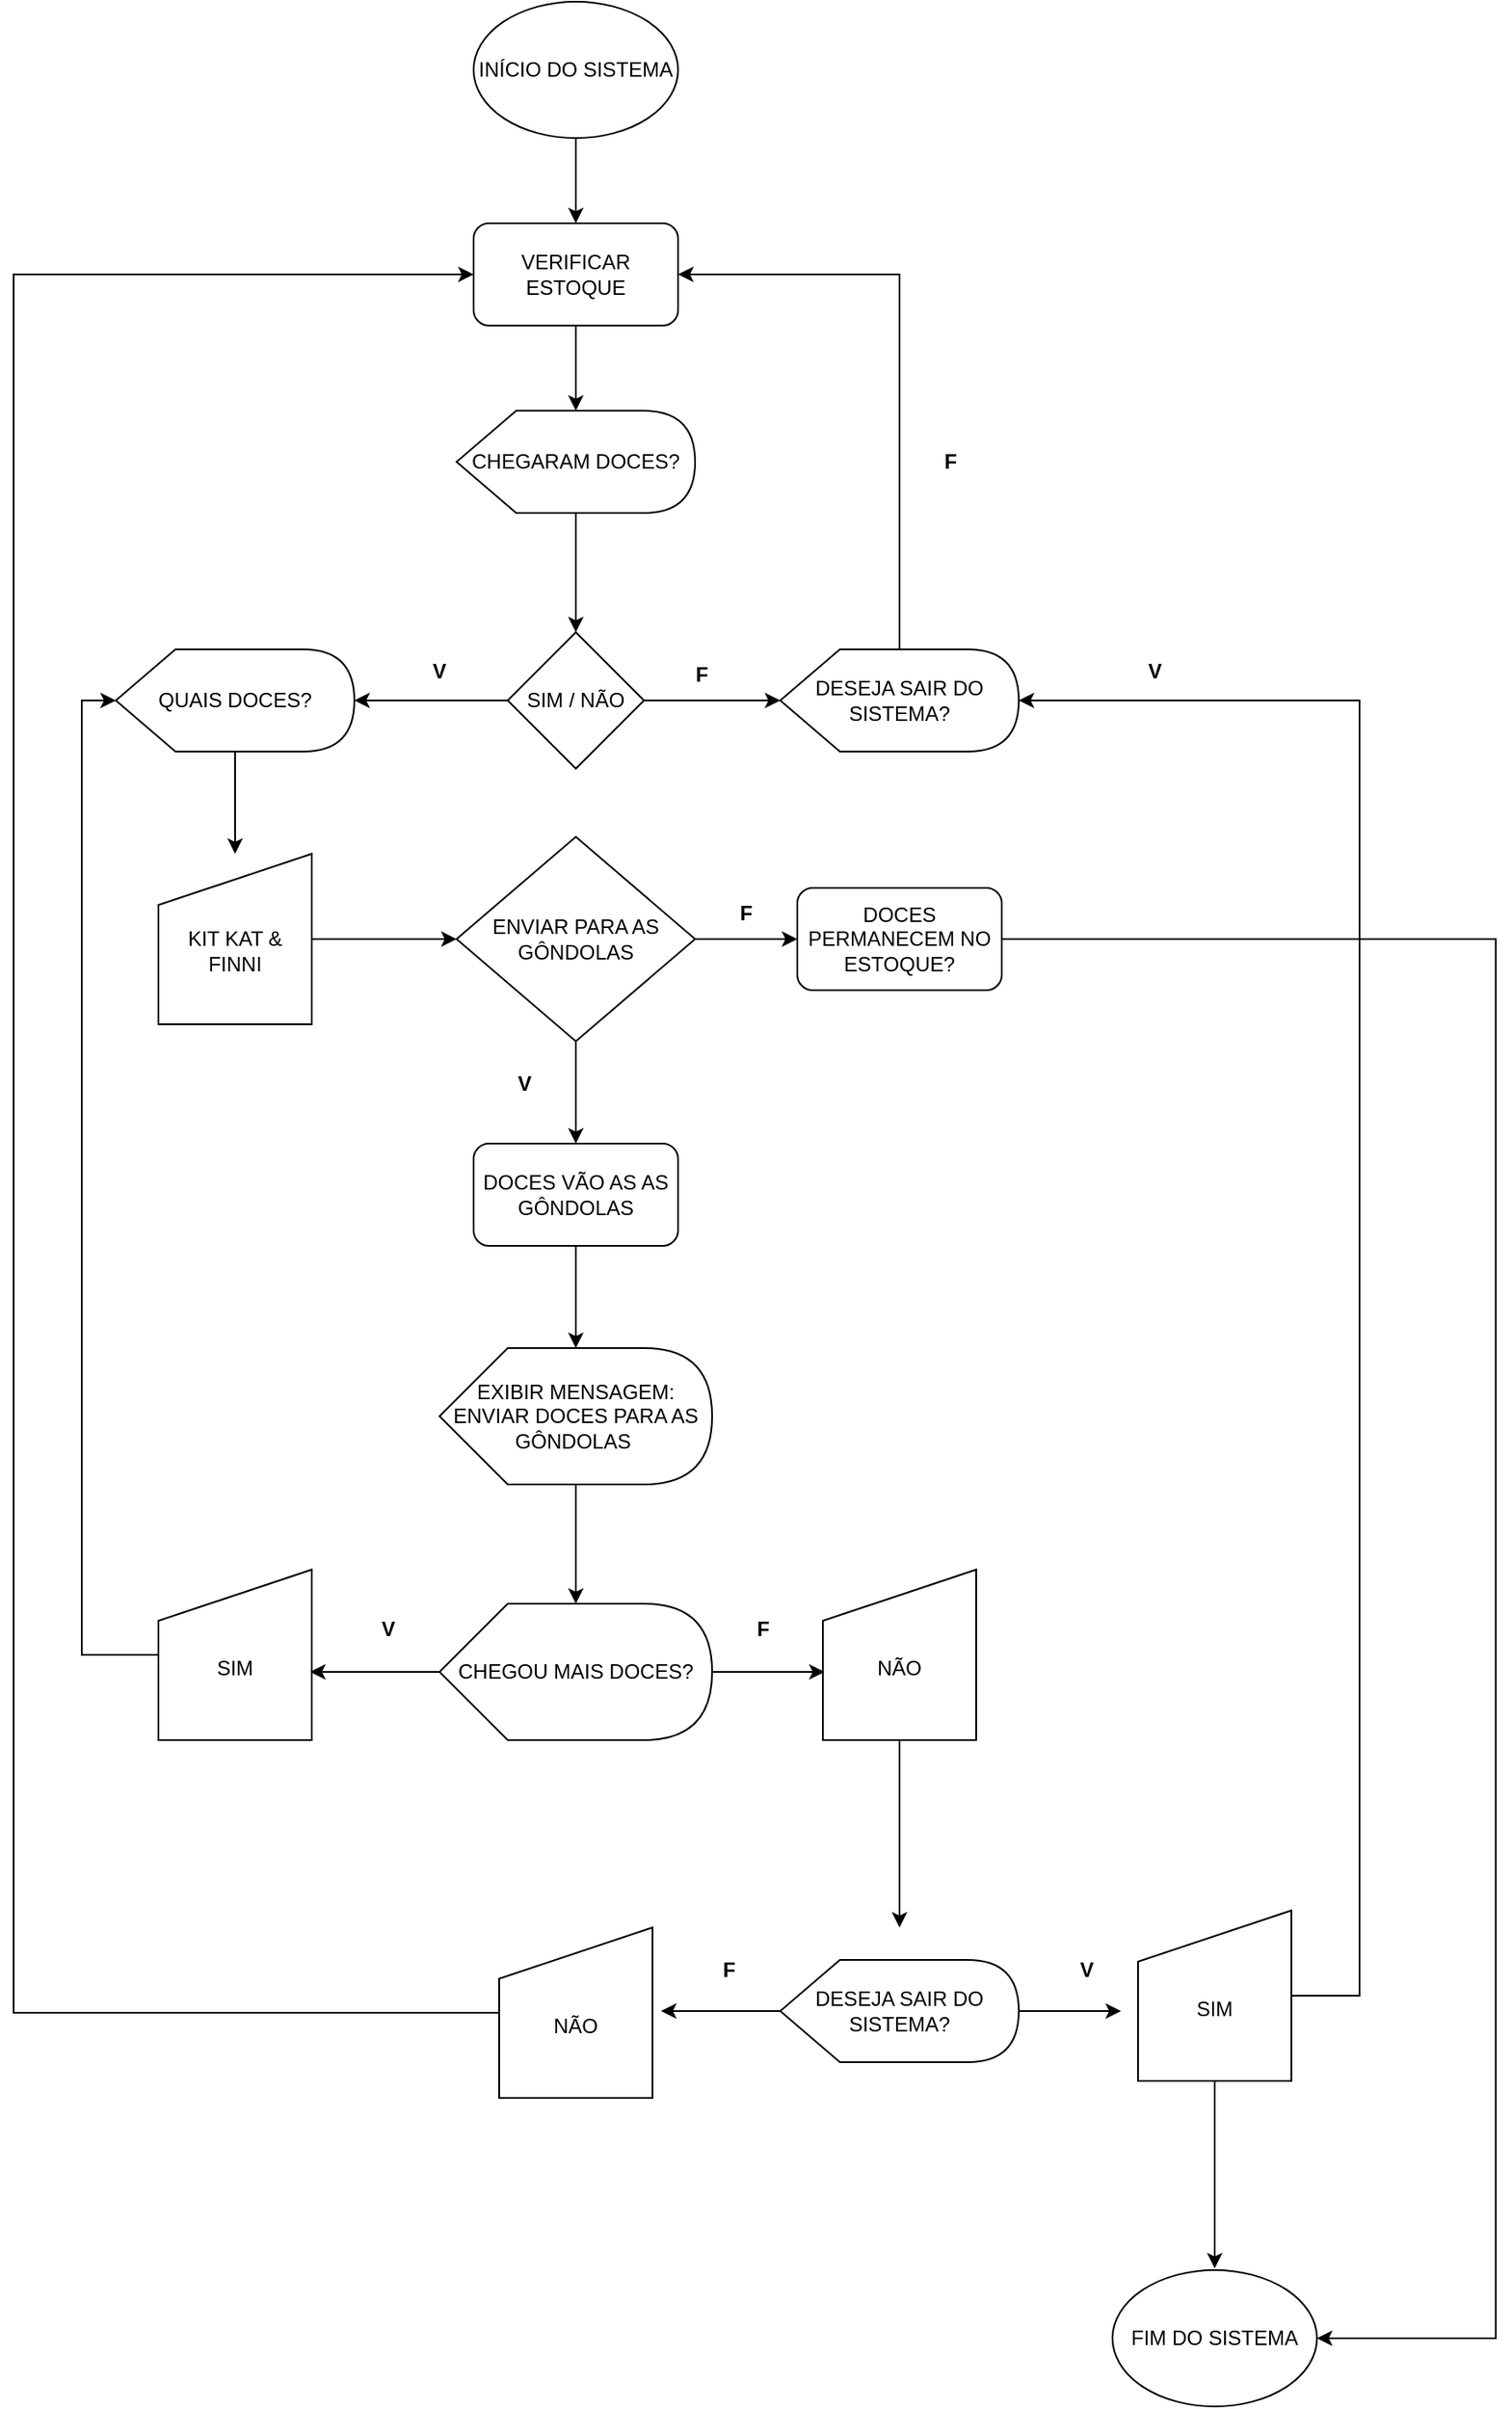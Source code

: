 <mxfile version="28.1.0">
  <diagram name="Página-1" id="3OfPqJIX-9LVP7vlLTPK">
    <mxGraphModel dx="769" dy="946" grid="1" gridSize="10" guides="1" tooltips="1" connect="1" arrows="1" fold="1" page="1" pageScale="1" pageWidth="827" pageHeight="1169" math="0" shadow="0">
      <root>
        <mxCell id="0" />
        <mxCell id="1" parent="0" />
        <mxCell id="2ofr8OPa2scB_WNjrzIG-9" style="edgeStyle=orthogonalEdgeStyle;rounded=0;orthogonalLoop=1;jettySize=auto;html=1;" edge="1" parent="1" source="VZDR_WL7-q72iKFW7tpt-1" target="2ofr8OPa2scB_WNjrzIG-8">
          <mxGeometry relative="1" as="geometry" />
        </mxCell>
        <mxCell id="VZDR_WL7-q72iKFW7tpt-1" value="INÍCIO DO SISTEMA" style="ellipse;whiteSpace=wrap;html=1;" parent="1" vertex="1">
          <mxGeometry x="310" y="20" width="120" height="80" as="geometry" />
        </mxCell>
        <mxCell id="2ofr8OPa2scB_WNjrzIG-12" style="edgeStyle=orthogonalEdgeStyle;rounded=0;orthogonalLoop=1;jettySize=auto;html=1;entryX=0.5;entryY=0;entryDx=0;entryDy=0;" edge="1" parent="1" source="2ofr8OPa2scB_WNjrzIG-1" target="2ofr8OPa2scB_WNjrzIG-11">
          <mxGeometry relative="1" as="geometry" />
        </mxCell>
        <mxCell id="2ofr8OPa2scB_WNjrzIG-1" value="CHEGARAM DOCES?" style="shape=display;whiteSpace=wrap;html=1;" vertex="1" parent="1">
          <mxGeometry x="300" y="260" width="140" height="60" as="geometry" />
        </mxCell>
        <mxCell id="2ofr8OPa2scB_WNjrzIG-24" style="edgeStyle=orthogonalEdgeStyle;rounded=0;orthogonalLoop=1;jettySize=auto;html=1;entryX=0;entryY=0.5;entryDx=0;entryDy=0;" edge="1" parent="1" source="2ofr8OPa2scB_WNjrzIG-4" target="2ofr8OPa2scB_WNjrzIG-23">
          <mxGeometry relative="1" as="geometry" />
        </mxCell>
        <mxCell id="2ofr8OPa2scB_WNjrzIG-4" value="&lt;div&gt;&lt;br&gt;&lt;/div&gt;KIT KAT &amp;amp; FINNI" style="shape=manualInput;whiteSpace=wrap;html=1;" vertex="1" parent="1">
          <mxGeometry x="125" y="520" width="90" height="100" as="geometry" />
        </mxCell>
        <mxCell id="2ofr8OPa2scB_WNjrzIG-10" style="edgeStyle=orthogonalEdgeStyle;rounded=0;orthogonalLoop=1;jettySize=auto;html=1;" edge="1" parent="1" source="2ofr8OPa2scB_WNjrzIG-8" target="2ofr8OPa2scB_WNjrzIG-1">
          <mxGeometry relative="1" as="geometry" />
        </mxCell>
        <mxCell id="2ofr8OPa2scB_WNjrzIG-8" value="VERIFICAR ESTOQUE" style="rounded=1;whiteSpace=wrap;html=1;" vertex="1" parent="1">
          <mxGeometry x="310" y="150" width="120" height="60" as="geometry" />
        </mxCell>
        <mxCell id="2ofr8OPa2scB_WNjrzIG-11" value="SIM / NÃO" style="rhombus;whiteSpace=wrap;html=1;" vertex="1" parent="1">
          <mxGeometry x="330" y="390" width="80" height="80" as="geometry" />
        </mxCell>
        <mxCell id="2ofr8OPa2scB_WNjrzIG-19" style="edgeStyle=orthogonalEdgeStyle;rounded=0;orthogonalLoop=1;jettySize=auto;html=1;" edge="1" parent="1" source="2ofr8OPa2scB_WNjrzIG-13" target="2ofr8OPa2scB_WNjrzIG-4">
          <mxGeometry relative="1" as="geometry" />
        </mxCell>
        <mxCell id="2ofr8OPa2scB_WNjrzIG-13" value="QUAIS DOCES?" style="shape=display;whiteSpace=wrap;html=1;" vertex="1" parent="1">
          <mxGeometry x="100" y="400" width="140" height="60" as="geometry" />
        </mxCell>
        <mxCell id="2ofr8OPa2scB_WNjrzIG-63" style="edgeStyle=orthogonalEdgeStyle;rounded=0;orthogonalLoop=1;jettySize=auto;html=1;entryX=1;entryY=0.5;entryDx=0;entryDy=0;" edge="1" parent="1" source="2ofr8OPa2scB_WNjrzIG-15" target="2ofr8OPa2scB_WNjrzIG-8">
          <mxGeometry relative="1" as="geometry">
            <Array as="points">
              <mxPoint x="560" y="180" />
            </Array>
          </mxGeometry>
        </mxCell>
        <mxCell id="2ofr8OPa2scB_WNjrzIG-15" value="DESEJA SAIR DO SISTEMA?" style="shape=display;whiteSpace=wrap;html=1;" vertex="1" parent="1">
          <mxGeometry x="490" y="400" width="140" height="60" as="geometry" />
        </mxCell>
        <mxCell id="2ofr8OPa2scB_WNjrzIG-16" style="edgeStyle=orthogonalEdgeStyle;rounded=0;orthogonalLoop=1;jettySize=auto;html=1;entryX=1;entryY=0.5;entryDx=0;entryDy=0;entryPerimeter=0;" edge="1" parent="1" source="2ofr8OPa2scB_WNjrzIG-11" target="2ofr8OPa2scB_WNjrzIG-13">
          <mxGeometry relative="1" as="geometry" />
        </mxCell>
        <mxCell id="2ofr8OPa2scB_WNjrzIG-22" style="edgeStyle=orthogonalEdgeStyle;rounded=0;orthogonalLoop=1;jettySize=auto;html=1;entryX=0;entryY=0.5;entryDx=0;entryDy=0;entryPerimeter=0;" edge="1" parent="1" source="2ofr8OPa2scB_WNjrzIG-11" target="2ofr8OPa2scB_WNjrzIG-15">
          <mxGeometry relative="1" as="geometry" />
        </mxCell>
        <mxCell id="2ofr8OPa2scB_WNjrzIG-26" style="edgeStyle=orthogonalEdgeStyle;rounded=0;orthogonalLoop=1;jettySize=auto;html=1;entryX=0.5;entryY=0;entryDx=0;entryDy=0;" edge="1" parent="1" source="2ofr8OPa2scB_WNjrzIG-23" target="2ofr8OPa2scB_WNjrzIG-25">
          <mxGeometry relative="1" as="geometry" />
        </mxCell>
        <mxCell id="2ofr8OPa2scB_WNjrzIG-28" style="edgeStyle=orthogonalEdgeStyle;rounded=0;orthogonalLoop=1;jettySize=auto;html=1;entryX=0;entryY=0.5;entryDx=0;entryDy=0;" edge="1" parent="1" source="2ofr8OPa2scB_WNjrzIG-23" target="2ofr8OPa2scB_WNjrzIG-27">
          <mxGeometry relative="1" as="geometry" />
        </mxCell>
        <mxCell id="2ofr8OPa2scB_WNjrzIG-23" value="ENVIAR PARA AS GÔNDOLAS" style="rhombus;whiteSpace=wrap;html=1;" vertex="1" parent="1">
          <mxGeometry x="300" y="510" width="140" height="120" as="geometry" />
        </mxCell>
        <mxCell id="2ofr8OPa2scB_WNjrzIG-34" style="edgeStyle=orthogonalEdgeStyle;rounded=0;orthogonalLoop=1;jettySize=auto;html=1;" edge="1" parent="1" source="2ofr8OPa2scB_WNjrzIG-25">
          <mxGeometry relative="1" as="geometry">
            <mxPoint x="370" y="810" as="targetPoint" />
          </mxGeometry>
        </mxCell>
        <mxCell id="2ofr8OPa2scB_WNjrzIG-25" value="DOCES VÃO AS AS GÔNDOLAS" style="rounded=1;whiteSpace=wrap;html=1;" vertex="1" parent="1">
          <mxGeometry x="310" y="690" width="120" height="60" as="geometry" />
        </mxCell>
        <mxCell id="2ofr8OPa2scB_WNjrzIG-81" style="edgeStyle=orthogonalEdgeStyle;rounded=0;orthogonalLoop=1;jettySize=auto;html=1;entryX=1;entryY=0.5;entryDx=0;entryDy=0;" edge="1" parent="1" source="2ofr8OPa2scB_WNjrzIG-27" target="2ofr8OPa2scB_WNjrzIG-50">
          <mxGeometry relative="1" as="geometry">
            <Array as="points">
              <mxPoint x="910" y="570" />
              <mxPoint x="910" y="1391" />
            </Array>
          </mxGeometry>
        </mxCell>
        <mxCell id="2ofr8OPa2scB_WNjrzIG-27" value="DOCES PERMANECEM NO ESTOQUE?" style="rounded=1;whiteSpace=wrap;html=1;" vertex="1" parent="1">
          <mxGeometry x="500" y="540" width="120" height="60" as="geometry" />
        </mxCell>
        <mxCell id="2ofr8OPa2scB_WNjrzIG-29" value="&lt;b&gt;V&lt;/b&gt;" style="text;strokeColor=none;align=center;fillColor=none;html=1;verticalAlign=middle;whiteSpace=wrap;rounded=0;" vertex="1" parent="1">
          <mxGeometry x="260" y="398" width="60" height="30" as="geometry" />
        </mxCell>
        <mxCell id="2ofr8OPa2scB_WNjrzIG-30" value="&lt;b&gt;F&lt;/b&gt;" style="text;strokeColor=none;align=center;fillColor=none;html=1;verticalAlign=middle;whiteSpace=wrap;rounded=0;" vertex="1" parent="1">
          <mxGeometry x="414" y="400" width="60" height="30" as="geometry" />
        </mxCell>
        <mxCell id="2ofr8OPa2scB_WNjrzIG-31" value="&lt;b&gt;V&lt;/b&gt;" style="text;strokeColor=none;align=center;fillColor=none;html=1;verticalAlign=middle;whiteSpace=wrap;rounded=0;" vertex="1" parent="1">
          <mxGeometry x="310" y="640" width="60" height="30" as="geometry" />
        </mxCell>
        <mxCell id="2ofr8OPa2scB_WNjrzIG-32" value="&lt;b&gt;F&lt;/b&gt;" style="text;strokeColor=none;align=center;fillColor=none;html=1;verticalAlign=middle;whiteSpace=wrap;rounded=0;" vertex="1" parent="1">
          <mxGeometry x="440" y="540" width="60" height="30" as="geometry" />
        </mxCell>
        <mxCell id="2ofr8OPa2scB_WNjrzIG-33" value="EXIBIR MENSAGEM: ENVIAR DOCES PARA AS GÔNDOLAS&amp;nbsp;" style="shape=display;whiteSpace=wrap;html=1;" vertex="1" parent="1">
          <mxGeometry x="290" y="810" width="160" height="80" as="geometry" />
        </mxCell>
        <mxCell id="2ofr8OPa2scB_WNjrzIG-35" value="CHEGOU MAIS DOCES?" style="shape=display;whiteSpace=wrap;html=1;" vertex="1" parent="1">
          <mxGeometry x="290" y="960" width="160" height="80" as="geometry" />
        </mxCell>
        <mxCell id="2ofr8OPa2scB_WNjrzIG-36" style="edgeStyle=orthogonalEdgeStyle;rounded=0;orthogonalLoop=1;jettySize=auto;html=1;entryX=0;entryY=0;entryDx=80;entryDy=0;entryPerimeter=0;" edge="1" parent="1" source="2ofr8OPa2scB_WNjrzIG-33" target="2ofr8OPa2scB_WNjrzIG-35">
          <mxGeometry relative="1" as="geometry" />
        </mxCell>
        <mxCell id="2ofr8OPa2scB_WNjrzIG-37" value="&lt;div&gt;&lt;br&gt;&lt;/div&gt;&lt;div&gt;SIM&lt;/div&gt;" style="shape=manualInput;whiteSpace=wrap;html=1;" vertex="1" parent="1">
          <mxGeometry x="125" y="940" width="90" height="100" as="geometry" />
        </mxCell>
        <mxCell id="2ofr8OPa2scB_WNjrzIG-38" style="edgeStyle=orthogonalEdgeStyle;rounded=0;orthogonalLoop=1;jettySize=auto;html=1;entryX=0.989;entryY=0.6;entryDx=0;entryDy=0;entryPerimeter=0;" edge="1" parent="1" source="2ofr8OPa2scB_WNjrzIG-35" target="2ofr8OPa2scB_WNjrzIG-37">
          <mxGeometry relative="1" as="geometry" />
        </mxCell>
        <mxCell id="2ofr8OPa2scB_WNjrzIG-71" style="edgeStyle=orthogonalEdgeStyle;rounded=0;orthogonalLoop=1;jettySize=auto;html=1;" edge="1" parent="1" source="2ofr8OPa2scB_WNjrzIG-39">
          <mxGeometry relative="1" as="geometry">
            <mxPoint x="560" y="1150" as="targetPoint" />
          </mxGeometry>
        </mxCell>
        <mxCell id="2ofr8OPa2scB_WNjrzIG-39" value="&lt;div&gt;&lt;br&gt;&lt;/div&gt;&lt;div&gt;NÃO&lt;/div&gt;" style="shape=manualInput;whiteSpace=wrap;html=1;" vertex="1" parent="1">
          <mxGeometry x="515" y="940" width="90" height="100" as="geometry" />
        </mxCell>
        <mxCell id="2ofr8OPa2scB_WNjrzIG-41" style="edgeStyle=orthogonalEdgeStyle;rounded=0;orthogonalLoop=1;jettySize=auto;html=1;entryX=0.011;entryY=0.6;entryDx=0;entryDy=0;entryPerimeter=0;" edge="1" parent="1" source="2ofr8OPa2scB_WNjrzIG-35" target="2ofr8OPa2scB_WNjrzIG-39">
          <mxGeometry relative="1" as="geometry" />
        </mxCell>
        <mxCell id="2ofr8OPa2scB_WNjrzIG-58" style="edgeStyle=orthogonalEdgeStyle;rounded=0;orthogonalLoop=1;jettySize=auto;html=1;" edge="1" parent="1" source="2ofr8OPa2scB_WNjrzIG-42">
          <mxGeometry relative="1" as="geometry">
            <mxPoint x="420" y="1199" as="targetPoint" />
          </mxGeometry>
        </mxCell>
        <mxCell id="2ofr8OPa2scB_WNjrzIG-59" style="edgeStyle=orthogonalEdgeStyle;rounded=0;orthogonalLoop=1;jettySize=auto;html=1;" edge="1" parent="1" source="2ofr8OPa2scB_WNjrzIG-42">
          <mxGeometry relative="1" as="geometry">
            <mxPoint x="690" y="1199" as="targetPoint" />
          </mxGeometry>
        </mxCell>
        <mxCell id="2ofr8OPa2scB_WNjrzIG-42" value="DESEJA SAIR DO SISTEMA?" style="shape=display;whiteSpace=wrap;html=1;" vertex="1" parent="1">
          <mxGeometry x="490" y="1169" width="140" height="60" as="geometry" />
        </mxCell>
        <mxCell id="2ofr8OPa2scB_WNjrzIG-49" value="" style="edgeStyle=orthogonalEdgeStyle;rounded=0;orthogonalLoop=1;jettySize=auto;html=1;" edge="1" parent="1" source="2ofr8OPa2scB_WNjrzIG-45">
          <mxGeometry relative="1" as="geometry">
            <mxPoint x="745" y="1350" as="targetPoint" />
          </mxGeometry>
        </mxCell>
        <mxCell id="2ofr8OPa2scB_WNjrzIG-45" value="&lt;div&gt;&lt;br&gt;&lt;/div&gt;&lt;div&gt;SIM&lt;/div&gt;" style="shape=manualInput;whiteSpace=wrap;html=1;" vertex="1" parent="1">
          <mxGeometry x="700" y="1140" width="90" height="100" as="geometry" />
        </mxCell>
        <mxCell id="2ofr8OPa2scB_WNjrzIG-50" value="FIM DO SISTEMA" style="ellipse;whiteSpace=wrap;html=1;" vertex="1" parent="1">
          <mxGeometry x="685" y="1351" width="120" height="80" as="geometry" />
        </mxCell>
        <mxCell id="2ofr8OPa2scB_WNjrzIG-57" style="edgeStyle=orthogonalEdgeStyle;rounded=0;orthogonalLoop=1;jettySize=auto;html=1;entryX=0;entryY=0.5;entryDx=0;entryDy=0;" edge="1" parent="1" source="2ofr8OPa2scB_WNjrzIG-52" target="2ofr8OPa2scB_WNjrzIG-8">
          <mxGeometry relative="1" as="geometry">
            <Array as="points">
              <mxPoint x="40" y="1200" />
              <mxPoint x="40" y="180" />
            </Array>
          </mxGeometry>
        </mxCell>
        <mxCell id="2ofr8OPa2scB_WNjrzIG-52" value="&lt;div&gt;&lt;br&gt;&lt;/div&gt;&lt;div&gt;NÃO&lt;/div&gt;" style="shape=manualInput;whiteSpace=wrap;html=1;" vertex="1" parent="1">
          <mxGeometry x="325" y="1150" width="90" height="100" as="geometry" />
        </mxCell>
        <mxCell id="2ofr8OPa2scB_WNjrzIG-60" style="edgeStyle=orthogonalEdgeStyle;rounded=0;orthogonalLoop=1;jettySize=auto;html=1;entryX=0;entryY=0.5;entryDx=0;entryDy=0;entryPerimeter=0;" edge="1" parent="1" source="2ofr8OPa2scB_WNjrzIG-37" target="2ofr8OPa2scB_WNjrzIG-13">
          <mxGeometry relative="1" as="geometry">
            <Array as="points">
              <mxPoint x="80" y="990" />
              <mxPoint x="80" y="430" />
            </Array>
          </mxGeometry>
        </mxCell>
        <mxCell id="2ofr8OPa2scB_WNjrzIG-64" value="&lt;b&gt;F&lt;/b&gt;" style="text;strokeColor=none;align=center;fillColor=none;html=1;verticalAlign=middle;whiteSpace=wrap;rounded=0;" vertex="1" parent="1">
          <mxGeometry x="560" y="275" width="60" height="30" as="geometry" />
        </mxCell>
        <mxCell id="2ofr8OPa2scB_WNjrzIG-67" value="&lt;b&gt;V&lt;/b&gt;" style="text;strokeColor=none;align=center;fillColor=none;html=1;verticalAlign=middle;whiteSpace=wrap;rounded=0;" vertex="1" parent="1">
          <mxGeometry x="640" y="1160" width="60" height="30" as="geometry" />
        </mxCell>
        <mxCell id="2ofr8OPa2scB_WNjrzIG-68" value="&lt;b&gt;F&lt;/b&gt;" style="text;strokeColor=none;align=center;fillColor=none;html=1;verticalAlign=middle;whiteSpace=wrap;rounded=0;" vertex="1" parent="1">
          <mxGeometry x="430" y="1160" width="60" height="30" as="geometry" />
        </mxCell>
        <mxCell id="2ofr8OPa2scB_WNjrzIG-69" value="&lt;b&gt;V&lt;/b&gt;" style="text;strokeColor=none;align=center;fillColor=none;html=1;verticalAlign=middle;whiteSpace=wrap;rounded=0;" vertex="1" parent="1">
          <mxGeometry x="230" y="960" width="60" height="30" as="geometry" />
        </mxCell>
        <mxCell id="2ofr8OPa2scB_WNjrzIG-70" value="&lt;b&gt;F&lt;/b&gt;" style="text;strokeColor=none;align=center;fillColor=none;html=1;verticalAlign=middle;whiteSpace=wrap;rounded=0;" vertex="1" parent="1">
          <mxGeometry x="450" y="960" width="60" height="30" as="geometry" />
        </mxCell>
        <mxCell id="2ofr8OPa2scB_WNjrzIG-78" style="edgeStyle=orthogonalEdgeStyle;rounded=0;orthogonalLoop=1;jettySize=auto;html=1;entryX=1;entryY=0.5;entryDx=0;entryDy=0;entryPerimeter=0;" edge="1" parent="1" source="2ofr8OPa2scB_WNjrzIG-45" target="2ofr8OPa2scB_WNjrzIG-15">
          <mxGeometry relative="1" as="geometry">
            <Array as="points">
              <mxPoint x="830" y="1190" />
              <mxPoint x="830" y="430" />
            </Array>
          </mxGeometry>
        </mxCell>
        <mxCell id="2ofr8OPa2scB_WNjrzIG-79" value="&lt;b&gt;V&lt;/b&gt;" style="text;strokeColor=none;align=center;fillColor=none;html=1;verticalAlign=middle;whiteSpace=wrap;rounded=0;" vertex="1" parent="1">
          <mxGeometry x="680" y="398" width="60" height="30" as="geometry" />
        </mxCell>
      </root>
    </mxGraphModel>
  </diagram>
</mxfile>
